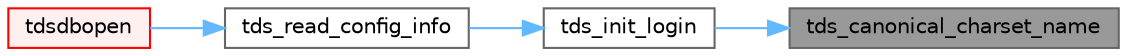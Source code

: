 digraph "tds_canonical_charset_name"
{
 // LATEX_PDF_SIZE
  bgcolor="transparent";
  edge [fontname=Helvetica,fontsize=10,labelfontname=Helvetica,labelfontsize=10];
  node [fontname=Helvetica,fontsize=10,shape=box,height=0.2,width=0.4];
  rankdir="RL";
  Node1 [id="Node000001",label="tds_canonical_charset_name",height=0.2,width=0.4,color="gray40", fillcolor="grey60", style="filled", fontcolor="black",tooltip="Determine canonical iconv character set name."];
  Node1 -> Node2 [id="edge1_Node000001_Node000002",dir="back",color="steelblue1",style="solid",tooltip=" "];
  Node2 [id="Node000002",label="tds_init_login",height=0.2,width=0.4,color="grey40", fillcolor="white", style="filled",URL="$a00589.html#ga4f7b22f681e7160ac03dfe8d2ae8bd39",tooltip="Initialize login structure with locale information and other stuff for connection."];
  Node2 -> Node3 [id="edge2_Node000002_Node000003",dir="back",color="steelblue1",style="solid",tooltip=" "];
  Node3 [id="Node000003",label="tds_read_config_info",height=0.2,width=0.4,color="grey40", fillcolor="white", style="filled",URL="$a00586.html#ga9ff2436ea56ddcdecf984acf46ce4b90",tooltip="tds_read_config_info() will fill the tds connection structure based on configuration information gath..."];
  Node3 -> Node4 [id="edge3_Node000003_Node000004",dir="back",color="steelblue1",style="solid",tooltip=" "];
  Node4 [id="Node000004",label="tdsdbopen",height=0.2,width=0.4,color="red", fillcolor="#FFF0F0", style="filled",URL="$a00581.html#gae6da75d7b9e7b567890fc83c9459d824",tooltip="Form a connection with the server."];
}
